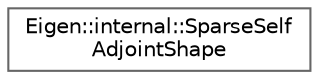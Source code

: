 digraph "Graphical Class Hierarchy"
{
 // LATEX_PDF_SIZE
  bgcolor="transparent";
  edge [fontname=Helvetica,fontsize=10,labelfontname=Helvetica,labelfontsize=10];
  node [fontname=Helvetica,fontsize=10,shape=box,height=0.2,width=0.4];
  rankdir="LR";
  Node0 [id="Node000000",label="Eigen::internal::SparseSelf\lAdjointShape",height=0.2,width=0.4,color="grey40", fillcolor="white", style="filled",URL="$structEigen_1_1internal_1_1SparseSelfAdjointShape.html",tooltip=" "];
}
